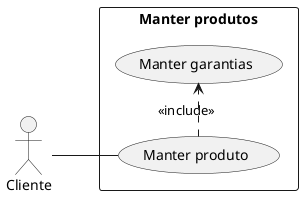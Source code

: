 @startuml

left to right direction
skinparam packageStyle rectangle
actor Cliente as c

rectangle "Manter produtos" {
    usecase "Manter produto" as uc1
    usecase "Manter garantias" as uc2
}

c -- uc1
uc1 .> uc2: <<include>>

@enduml